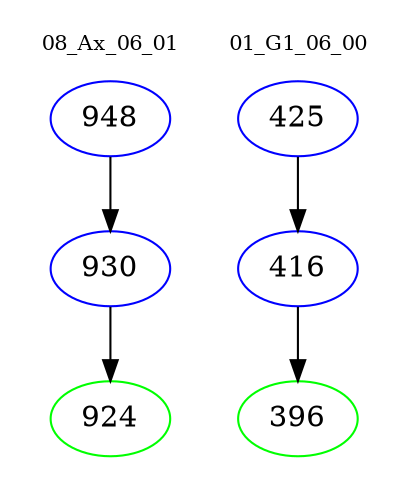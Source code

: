 digraph{
subgraph cluster_0 {
color = white
label = "08_Ax_06_01";
fontsize=10;
T0_948 [label="948", color="blue"]
T0_948 -> T0_930 [color="black"]
T0_930 [label="930", color="blue"]
T0_930 -> T0_924 [color="black"]
T0_924 [label="924", color="green"]
}
subgraph cluster_1 {
color = white
label = "01_G1_06_00";
fontsize=10;
T1_425 [label="425", color="blue"]
T1_425 -> T1_416 [color="black"]
T1_416 [label="416", color="blue"]
T1_416 -> T1_396 [color="black"]
T1_396 [label="396", color="green"]
}
}
